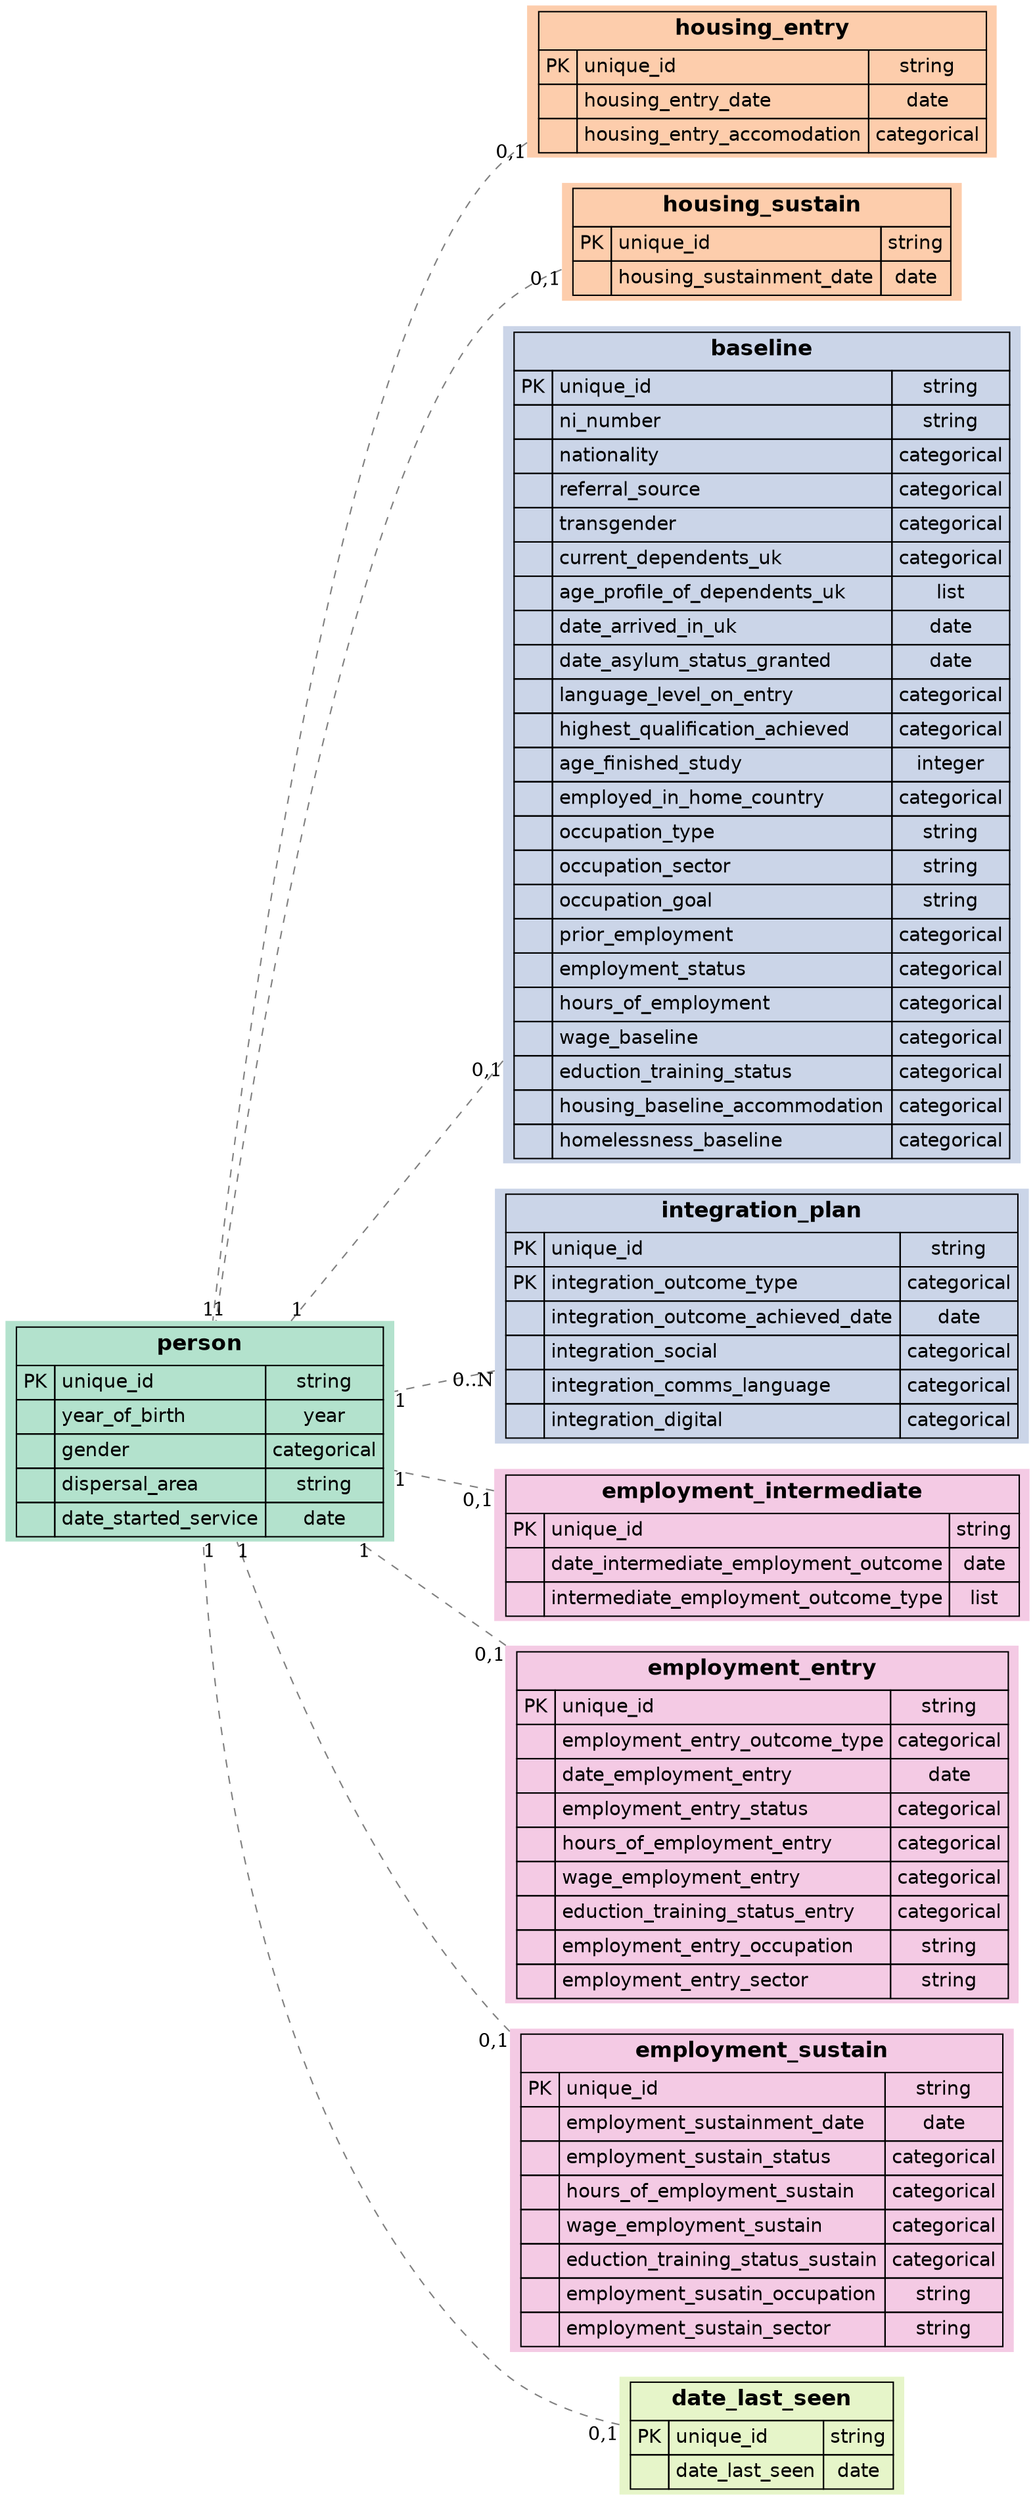 graph {
    graph [rankdir=RL];
    node [label="\N",
        shape=plaintext
    ];
    edge [color=gray50,
        minlen=2,
        style=dashed
    ];



"person" [id="person", fillcolor="#b3e2cd", style="filled", label=<<FONT FACE="Helvetica">
    <TABLE BORDER="0" CELLBORDER="1" CELLPADDING="4" CELLSPACING="0">
        <TR>
            <TD COLSPAN="3"><B><FONT POINT-SIZE="16">person</FONT></B></TD>
        </TR>
        
        <TR>
            <TD>PK</TD>
            <TD ALIGN="LEFT">unique_id</TD>
            <TD ALIGN="CENTER">string</TD>
        </TR>
        <TR>
            <TD></TD>
            <TD ALIGN="LEFT">year_of_birth</TD>
            <TD ALIGN="CENTER">year</TD>
        </TR>
        <TR>
            <TD></TD>
            <TD ALIGN="LEFT">gender</TD>
            <TD ALIGN="CENTER">categorical</TD>
        </TR>
        <TR>
            <TD></TD>
            <TD ALIGN="LEFT">dispersal_area</TD>
            <TD ALIGN="CENTER">string</TD>
        </TR>
        <TR>
            <TD></TD>
            <TD ALIGN="LEFT">date_started_service</TD>
            <TD ALIGN="CENTER">date</TD>
        </TR>
    </TABLE>
</FONT>>];


"housing_entry" [id="housing_entry", fillcolor="#fdcdac", style="filled", label=<<FONT FACE="Helvetica">
    <TABLE BORDER="0" CELLBORDER="1" CELLPADDING="4" CELLSPACING="0">
        <TR>
            <TD COLSPAN="3"><B><FONT POINT-SIZE="16">housing_entry</FONT></B></TD>
        </TR>
        
        <TR>
            <TD>PK</TD>
            <TD ALIGN="LEFT">unique_id</TD>
            <TD ALIGN="CENTER">string</TD>
        </TR>
        <TR>
            <TD></TD>
            <TD ALIGN="LEFT">housing_entry_date</TD>
            <TD ALIGN="CENTER">date</TD>
        </TR>
        <TR>
            <TD></TD>
            <TD ALIGN="LEFT">housing_entry_accomodation</TD>
            <TD ALIGN="CENTER">categorical</TD>
        </TR>
    </TABLE>
</FONT>>];


"housing_sustain" [id="housing_sustain", fillcolor="#fdcdac", style="filled", label=<<FONT FACE="Helvetica">
    <TABLE BORDER="0" CELLBORDER="1" CELLPADDING="4" CELLSPACING="0">
        <TR>
            <TD COLSPAN="3"><B><FONT POINT-SIZE="16">housing_sustain</FONT></B></TD>
        </TR>
        
        <TR>
            <TD>PK</TD>
            <TD ALIGN="LEFT">unique_id</TD>
            <TD ALIGN="CENTER">string</TD>
        </TR>
        <TR>
            <TD></TD>
            <TD ALIGN="LEFT">housing_sustainment_date</TD>
            <TD ALIGN="CENTER">date</TD>
        </TR>
    </TABLE>
</FONT>>];


"baseline" [id="baseline", fillcolor="#cbd5e8", style="filled", label=<<FONT FACE="Helvetica">
    <TABLE BORDER="0" CELLBORDER="1" CELLPADDING="4" CELLSPACING="0">
        <TR>
            <TD COLSPAN="3"><B><FONT POINT-SIZE="16">baseline</FONT></B></TD>
        </TR>
        
        <TR>
            <TD>PK</TD>
            <TD ALIGN="LEFT">unique_id</TD>
            <TD ALIGN="CENTER">string</TD>
        </TR>
        <TR>
            <TD></TD>
            <TD ALIGN="LEFT">ni_number</TD>
            <TD ALIGN="CENTER">string</TD>
        </TR>
        <TR>
            <TD></TD>
            <TD ALIGN="LEFT">nationality</TD>
            <TD ALIGN="CENTER">categorical</TD>
        </TR>
        <TR>
            <TD></TD>
            <TD ALIGN="LEFT">referral_source</TD>
            <TD ALIGN="CENTER">categorical</TD>
        </TR>
        <TR>
            <TD></TD>
            <TD ALIGN="LEFT">transgender</TD>
            <TD ALIGN="CENTER">categorical</TD>
        </TR>
        <TR>
            <TD></TD>
            <TD ALIGN="LEFT">current_dependents_uk</TD>
            <TD ALIGN="CENTER">categorical</TD>
        </TR>
        <TR>
            <TD></TD>
            <TD ALIGN="LEFT">age_profile_of_dependents_uk</TD>
            <TD ALIGN="CENTER">list</TD>
        </TR>
        <TR>
            <TD></TD>
            <TD ALIGN="LEFT">date_arrived_in_uk</TD>
            <TD ALIGN="CENTER">date</TD>
        </TR>
        <TR>
            <TD></TD>
            <TD ALIGN="LEFT">date_asylum_status_granted</TD>
            <TD ALIGN="CENTER">date</TD>
        </TR>
        <TR>
            <TD></TD>
            <TD ALIGN="LEFT">language_level_on_entry</TD>
            <TD ALIGN="CENTER">categorical</TD>
        </TR>
        <TR>
            <TD></TD>
            <TD ALIGN="LEFT">highest_qualification_achieved</TD>
            <TD ALIGN="CENTER">categorical</TD>
        </TR>
        <TR>
            <TD></TD>
            <TD ALIGN="LEFT">age_finished_study</TD>
            <TD ALIGN="CENTER">integer</TD>
        </TR>
        <TR>
            <TD></TD>
            <TD ALIGN="LEFT">employed_in_home_country</TD>
            <TD ALIGN="CENTER">categorical</TD>
        </TR>
        <TR>
            <TD></TD>
            <TD ALIGN="LEFT">occupation_type</TD>
            <TD ALIGN="CENTER">string</TD>
        </TR>
        <TR>
            <TD></TD>
            <TD ALIGN="LEFT">occupation_sector</TD>
            <TD ALIGN="CENTER">string</TD>
        </TR>
        <TR>
            <TD></TD>
            <TD ALIGN="LEFT">occupation_goal</TD>
            <TD ALIGN="CENTER">string</TD>
        </TR>
        <TR>
            <TD></TD>
            <TD ALIGN="LEFT">prior_employment</TD>
            <TD ALIGN="CENTER">categorical</TD>
        </TR>
        <TR>
            <TD></TD>
            <TD ALIGN="LEFT">employment_status</TD>
            <TD ALIGN="CENTER">categorical</TD>
        </TR>
        <TR>
            <TD></TD>
            <TD ALIGN="LEFT">hours_of_employment</TD>
            <TD ALIGN="CENTER">categorical</TD>
        </TR>
        <TR>
            <TD></TD>
            <TD ALIGN="LEFT">wage_baseline</TD>
            <TD ALIGN="CENTER">categorical</TD>
        </TR>
        <TR>
            <TD></TD>
            <TD ALIGN="LEFT">eduction_training_status</TD>
            <TD ALIGN="CENTER">categorical</TD>
        </TR>
        <TR>
            <TD></TD>
            <TD ALIGN="LEFT">housing_baseline_accommodation</TD>
            <TD ALIGN="CENTER">categorical</TD>
        </TR>
        <TR>
            <TD></TD>
            <TD ALIGN="LEFT">homelessness_baseline</TD>
            <TD ALIGN="CENTER">categorical</TD>
        </TR>
    </TABLE>
</FONT>>];


"integration_plan" [id="integration_plan", fillcolor="#cbd5e8", style="filled", label=<<FONT FACE="Helvetica">
    <TABLE BORDER="0" CELLBORDER="1" CELLPADDING="4" CELLSPACING="0">
        <TR>
            <TD COLSPAN="3"><B><FONT POINT-SIZE="16">integration_plan</FONT></B></TD>
        </TR>
        
        <TR>
            <TD>PK</TD>
            <TD ALIGN="LEFT">unique_id</TD>
            <TD ALIGN="CENTER">string</TD>
        </TR>
        <TR>
            <TD>PK</TD>
            <TD ALIGN="LEFT">integration_outcome_type</TD>
            <TD ALIGN="CENTER">categorical</TD>
        </TR>
        <TR>
            <TD></TD>
            <TD ALIGN="LEFT">integration_outcome_achieved_date</TD>
            <TD ALIGN="CENTER">date</TD>
        </TR>
        <TR>
            <TD></TD>
            <TD ALIGN="LEFT">integration_social</TD>
            <TD ALIGN="CENTER">categorical</TD>
        </TR>
        <TR>
            <TD></TD>
            <TD ALIGN="LEFT">integration_comms_language</TD>
            <TD ALIGN="CENTER">categorical</TD>
        </TR>
        <TR>
            <TD></TD>
            <TD ALIGN="LEFT">integration_digital</TD>
            <TD ALIGN="CENTER">categorical</TD>
        </TR>
    </TABLE>
</FONT>>];


"employment_intermediate" [id="employment_intermediate", fillcolor="#f4cae4", style="filled", label=<<FONT FACE="Helvetica">
    <TABLE BORDER="0" CELLBORDER="1" CELLPADDING="4" CELLSPACING="0">
        <TR>
            <TD COLSPAN="3"><B><FONT POINT-SIZE="16">employment_intermediate</FONT></B></TD>
        </TR>
        
        <TR>
            <TD>PK</TD>
            <TD ALIGN="LEFT">unique_id</TD>
            <TD ALIGN="CENTER">string</TD>
        </TR>
        <TR>
            <TD></TD>
            <TD ALIGN="LEFT">date_intermediate_employment_outcome</TD>
            <TD ALIGN="CENTER">date</TD>
        </TR>
        <TR>
            <TD></TD>
            <TD ALIGN="LEFT">intermediate_employment_outcome_type</TD>
            <TD ALIGN="CENTER">list</TD>
        </TR>
    </TABLE>
</FONT>>];


"employment_entry" [id="employment_entry", fillcolor="#f4cae4", style="filled", label=<<FONT FACE="Helvetica">
    <TABLE BORDER="0" CELLBORDER="1" CELLPADDING="4" CELLSPACING="0">
        <TR>
            <TD COLSPAN="3"><B><FONT POINT-SIZE="16">employment_entry</FONT></B></TD>
        </TR>
        
        <TR>
            <TD>PK</TD>
            <TD ALIGN="LEFT">unique_id</TD>
            <TD ALIGN="CENTER">string</TD>
        </TR>
        <TR>
            <TD></TD>
            <TD ALIGN="LEFT">employment_entry_outcome_type</TD>
            <TD ALIGN="CENTER">categorical</TD>
        </TR>
        <TR>
            <TD></TD>
            <TD ALIGN="LEFT">date_employment_entry</TD>
            <TD ALIGN="CENTER">date</TD>
        </TR>
        <TR>
            <TD></TD>
            <TD ALIGN="LEFT">employment_entry_status</TD>
            <TD ALIGN="CENTER">categorical</TD>
        </TR>
        <TR>
            <TD></TD>
            <TD ALIGN="LEFT">hours_of_employment_entry</TD>
            <TD ALIGN="CENTER">categorical</TD>
        </TR>
        <TR>
            <TD></TD>
            <TD ALIGN="LEFT">wage_employment_entry</TD>
            <TD ALIGN="CENTER">categorical</TD>
        </TR>
        <TR>
            <TD></TD>
            <TD ALIGN="LEFT">eduction_training_status_entry</TD>
            <TD ALIGN="CENTER">categorical</TD>
        </TR>
        <TR>
            <TD></TD>
            <TD ALIGN="LEFT">employment_entry_occupation</TD>
            <TD ALIGN="CENTER">string</TD>
        </TR>
        <TR>
            <TD></TD>
            <TD ALIGN="LEFT">employment_entry_sector</TD>
            <TD ALIGN="CENTER">string</TD>
        </TR>
    </TABLE>
</FONT>>];


"employment_sustain" [id="employment_sustain", fillcolor="#f4cae4", style="filled", label=<<FONT FACE="Helvetica">
    <TABLE BORDER="0" CELLBORDER="1" CELLPADDING="4" CELLSPACING="0">
        <TR>
            <TD COLSPAN="3"><B><FONT POINT-SIZE="16">employment_sustain</FONT></B></TD>
        </TR>
        
        <TR>
            <TD>PK</TD>
            <TD ALIGN="LEFT">unique_id</TD>
            <TD ALIGN="CENTER">string</TD>
        </TR>
        <TR>
            <TD></TD>
            <TD ALIGN="LEFT">employment_sustainment_date</TD>
            <TD ALIGN="CENTER">date</TD>
        </TR>
        <TR>
            <TD></TD>
            <TD ALIGN="LEFT">employment_sustain_status</TD>
            <TD ALIGN="CENTER">categorical</TD>
        </TR>
        <TR>
            <TD></TD>
            <TD ALIGN="LEFT">hours_of_employment_sustain</TD>
            <TD ALIGN="CENTER">categorical</TD>
        </TR>
        <TR>
            <TD></TD>
            <TD ALIGN="LEFT">wage_employment_sustain</TD>
            <TD ALIGN="CENTER">categorical</TD>
        </TR>
        <TR>
            <TD></TD>
            <TD ALIGN="LEFT">eduction_training_status_sustain</TD>
            <TD ALIGN="CENTER">categorical</TD>
        </TR>
        <TR>
            <TD></TD>
            <TD ALIGN="LEFT">employment_susatin_occupation</TD>
            <TD ALIGN="CENTER">string</TD>
        </TR>
        <TR>
            <TD></TD>
            <TD ALIGN="LEFT">employment_sustain_sector</TD>
            <TD ALIGN="CENTER">string</TD>
        </TR>
    </TABLE>
</FONT>>];


"date_last_seen" [id="date_last_seen", fillcolor="#e6f5c9", style="filled", label=<<FONT FACE="Helvetica">
    <TABLE BORDER="0" CELLBORDER="1" CELLPADDING="4" CELLSPACING="0">
        <TR>
            <TD COLSPAN="3"><B><FONT POINT-SIZE="16">date_last_seen</FONT></B></TD>
        </TR>
        
        <TR>
            <TD>PK</TD>
            <TD ALIGN="LEFT">unique_id</TD>
            <TD ALIGN="CENTER">string</TD>
        </TR>
        <TR>
            <TD></TD>
            <TD ALIGN="LEFT">date_last_seen</TD>
            <TD ALIGN="CENTER">date</TD>
        </TR>
    </TABLE>
</FONT>>];



"housing_entry" -- "person" [taillabel="0,1", headlabel="1", id="housing_entry--person"];

"baseline" -- "person" [taillabel="0,1", headlabel="1", id="baseline--person"];

"employment_intermediate" -- "person" [taillabel="0,1", headlabel="1", id="employment_intermediate--person"];

"employment_sustain" -- "person" [taillabel="0,1", headlabel="1", id="employment_sustain--person"];

"housing_sustain" -- "person" [taillabel="0,1", headlabel="1", id="housing_sustain--person"];

"integration_plan" -- "person" [taillabel="0..N", headlabel="1", id="integration_plan--person"];

"employment_entry" -- "person" [taillabel="0,1", headlabel="1", id="employment_entry--person"];

"date_last_seen" -- "person" [taillabel="0,1", headlabel="1", id="date_last_seen--person"];


}